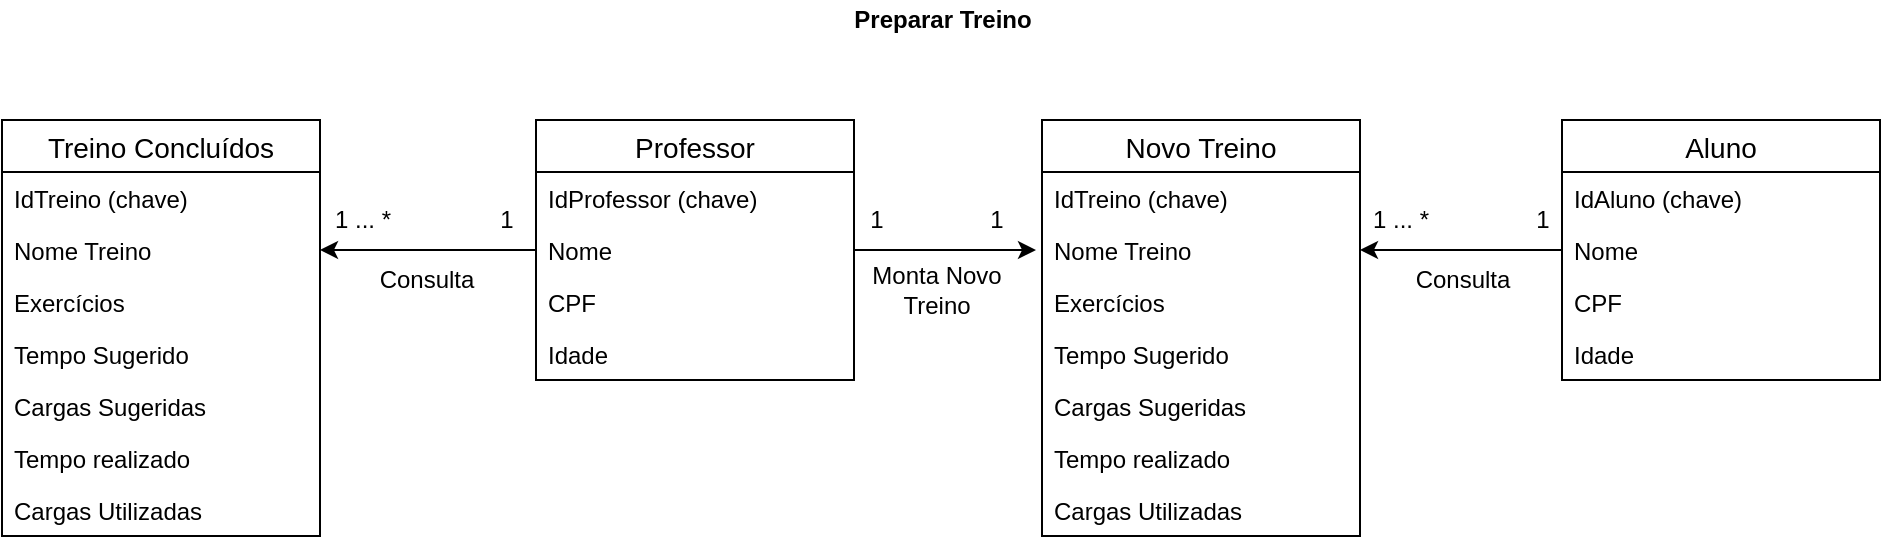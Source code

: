 <mxfile version="13.0.1" type="device"><diagram id="hCssbzQxobhbAp1--jcb" name="Page-1"><mxGraphModel dx="1221" dy="625" grid="1" gridSize="10" guides="1" tooltips="1" connect="1" arrows="1" fold="1" page="1" pageScale="1" pageWidth="1169" pageHeight="1654" math="0" shadow="0"><root><mxCell id="0"/><mxCell id="1" parent="0"/><mxCell id="kxX3-yyJwaIgwT0o0Y-X-12" style="edgeStyle=orthogonalEdgeStyle;rounded=0;orthogonalLoop=1;jettySize=auto;html=1;exitX=1;exitY=0.5;exitDx=0;exitDy=0;entryX=0;entryY=0.5;entryDx=0;entryDy=0;" edge="1" parent="1" source="kxX3-yyJwaIgwT0o0Y-X-4"><mxGeometry relative="1" as="geometry"><mxPoint x="632" y="265.0" as="targetPoint"/></mxGeometry></mxCell><mxCell id="kxX3-yyJwaIgwT0o0Y-X-13" value="Monta Novo&lt;br&gt;Treino" style="text;html=1;align=center;verticalAlign=middle;resizable=0;points=[];autosize=1;" vertex="1" parent="1"><mxGeometry x="542" y="270" width="80" height="30" as="geometry"/></mxCell><mxCell id="kxX3-yyJwaIgwT0o0Y-X-14" value="1" style="text;html=1;align=center;verticalAlign=middle;resizable=0;points=[];autosize=1;" vertex="1" parent="1"><mxGeometry x="542" y="240" width="20" height="20" as="geometry"/></mxCell><mxCell id="kxX3-yyJwaIgwT0o0Y-X-15" value="1" style="text;html=1;align=center;verticalAlign=middle;resizable=0;points=[];autosize=1;" vertex="1" parent="1"><mxGeometry x="602" y="240" width="20" height="20" as="geometry"/></mxCell><mxCell id="kxX3-yyJwaIgwT0o0Y-X-38" value="&lt;b&gt;Preparar Treino&lt;/b&gt;" style="text;html=1;align=center;verticalAlign=middle;resizable=0;points=[];autosize=1;" vertex="1" parent="1"><mxGeometry x="535" y="140" width="100" height="20" as="geometry"/></mxCell><mxCell id="kxX3-yyJwaIgwT0o0Y-X-57" value="Consulta" style="text;html=1;align=center;verticalAlign=middle;resizable=0;points=[];autosize=1;" vertex="1" parent="1"><mxGeometry x="297" y="270" width="60" height="20" as="geometry"/></mxCell><mxCell id="kxX3-yyJwaIgwT0o0Y-X-60" value="1 ... *" style="text;html=1;align=center;verticalAlign=middle;resizable=0;points=[];autosize=1;" vertex="1" parent="1"><mxGeometry x="275" y="240" width="40" height="20" as="geometry"/></mxCell><mxCell id="kxX3-yyJwaIgwT0o0Y-X-64" style="edgeStyle=orthogonalEdgeStyle;rounded=0;orthogonalLoop=1;jettySize=auto;html=1;exitX=0;exitY=0.5;exitDx=0;exitDy=0;" edge="1" parent="1" source="kxX3-yyJwaIgwT0o0Y-X-4" target="kxX3-yyJwaIgwT0o0Y-X-53"><mxGeometry relative="1" as="geometry"/></mxCell><mxCell id="kxX3-yyJwaIgwT0o0Y-X-65" value="1" style="text;html=1;align=center;verticalAlign=middle;resizable=0;points=[];autosize=1;" vertex="1" parent="1"><mxGeometry x="357" y="240" width="20" height="20" as="geometry"/></mxCell><mxCell id="kxX3-yyJwaIgwT0o0Y-X-85" value="Consulta" style="text;html=1;align=center;verticalAlign=middle;resizable=0;points=[];autosize=1;" vertex="1" parent="1"><mxGeometry x="815" y="270" width="60" height="20" as="geometry"/></mxCell><mxCell id="kxX3-yyJwaIgwT0o0Y-X-86" value="1 ... *" style="text;html=1;align=center;verticalAlign=middle;resizable=0;points=[];autosize=1;" vertex="1" parent="1"><mxGeometry x="794" y="240" width="40" height="20" as="geometry"/></mxCell><mxCell id="kxX3-yyJwaIgwT0o0Y-X-87" value="1" style="text;html=1;align=center;verticalAlign=middle;resizable=0;points=[];autosize=1;" vertex="1" parent="1"><mxGeometry x="875" y="240" width="20" height="20" as="geometry"/></mxCell><mxCell id="kxX3-yyJwaIgwT0o0Y-X-96" style="edgeStyle=orthogonalEdgeStyle;rounded=0;orthogonalLoop=1;jettySize=auto;html=1;exitX=0;exitY=0.5;exitDx=0;exitDy=0;entryX=1;entryY=0.5;entryDx=0;entryDy=0;" edge="1" parent="1" source="kxX3-yyJwaIgwT0o0Y-X-81" target="kxX3-yyJwaIgwT0o0Y-X-90"><mxGeometry relative="1" as="geometry"/></mxCell><mxCell id="kxX3-yyJwaIgwT0o0Y-X-2" value="Professor" style="swimlane;fontStyle=0;childLayout=stackLayout;horizontal=1;startSize=26;horizontalStack=0;resizeParent=1;resizeParentMax=0;resizeLast=0;collapsible=1;marginBottom=0;align=center;fontSize=14;" vertex="1" parent="1"><mxGeometry x="382" y="200" width="159" height="130" as="geometry"/></mxCell><mxCell id="kxX3-yyJwaIgwT0o0Y-X-3" value="IdProfessor (chave)" style="text;strokeColor=none;fillColor=none;spacingLeft=4;spacingRight=4;overflow=hidden;rotatable=0;points=[[0,0.5],[1,0.5]];portConstraint=eastwest;fontSize=12;" vertex="1" parent="kxX3-yyJwaIgwT0o0Y-X-2"><mxGeometry y="26" width="159" height="26" as="geometry"/></mxCell><mxCell id="kxX3-yyJwaIgwT0o0Y-X-4" value="Nome" style="text;strokeColor=none;fillColor=none;spacingLeft=4;spacingRight=4;overflow=hidden;rotatable=0;points=[[0,0.5],[1,0.5]];portConstraint=eastwest;fontSize=12;" vertex="1" parent="kxX3-yyJwaIgwT0o0Y-X-2"><mxGeometry y="52" width="159" height="26" as="geometry"/></mxCell><mxCell id="kxX3-yyJwaIgwT0o0Y-X-5" value="CPF" style="text;strokeColor=none;fillColor=none;spacingLeft=4;spacingRight=4;overflow=hidden;rotatable=0;points=[[0,0.5],[1,0.5]];portConstraint=eastwest;fontSize=12;" vertex="1" parent="kxX3-yyJwaIgwT0o0Y-X-2"><mxGeometry y="78" width="159" height="26" as="geometry"/></mxCell><mxCell id="kxX3-yyJwaIgwT0o0Y-X-6" value="Idade" style="text;strokeColor=none;fillColor=none;spacingLeft=4;spacingRight=4;overflow=hidden;rotatable=0;points=[[0,0.5],[1,0.5]];portConstraint=eastwest;fontSize=12;" vertex="1" parent="kxX3-yyJwaIgwT0o0Y-X-2"><mxGeometry y="104" width="159" height="26" as="geometry"/></mxCell><mxCell id="kxX3-yyJwaIgwT0o0Y-X-51" value="Treino Concluídos" style="swimlane;fontStyle=0;childLayout=stackLayout;horizontal=1;startSize=26;horizontalStack=0;resizeParent=1;resizeParentMax=0;resizeLast=0;collapsible=1;marginBottom=0;align=center;fontSize=14;" vertex="1" parent="1"><mxGeometry x="115" y="200" width="159" height="208" as="geometry"/></mxCell><mxCell id="kxX3-yyJwaIgwT0o0Y-X-52" value="IdTreino (chave)" style="text;strokeColor=none;fillColor=none;spacingLeft=4;spacingRight=4;overflow=hidden;rotatable=0;points=[[0,0.5],[1,0.5]];portConstraint=eastwest;fontSize=12;" vertex="1" parent="kxX3-yyJwaIgwT0o0Y-X-51"><mxGeometry y="26" width="159" height="26" as="geometry"/></mxCell><mxCell id="kxX3-yyJwaIgwT0o0Y-X-53" value="Nome Treino" style="text;strokeColor=none;fillColor=none;spacingLeft=4;spacingRight=4;overflow=hidden;rotatable=0;points=[[0,0.5],[1,0.5]];portConstraint=eastwest;fontSize=12;" vertex="1" parent="kxX3-yyJwaIgwT0o0Y-X-51"><mxGeometry y="52" width="159" height="26" as="geometry"/></mxCell><mxCell id="kxX3-yyJwaIgwT0o0Y-X-54" value="Exercícios" style="text;strokeColor=none;fillColor=none;spacingLeft=4;spacingRight=4;overflow=hidden;rotatable=0;points=[[0,0.5],[1,0.5]];portConstraint=eastwest;fontSize=12;" vertex="1" parent="kxX3-yyJwaIgwT0o0Y-X-51"><mxGeometry y="78" width="159" height="26" as="geometry"/></mxCell><mxCell id="kxX3-yyJwaIgwT0o0Y-X-55" value="Tempo Sugerido" style="text;strokeColor=none;fillColor=none;spacingLeft=4;spacingRight=4;overflow=hidden;rotatable=0;points=[[0,0.5],[1,0.5]];portConstraint=eastwest;fontSize=12;" vertex="1" parent="kxX3-yyJwaIgwT0o0Y-X-51"><mxGeometry y="104" width="159" height="26" as="geometry"/></mxCell><mxCell id="kxX3-yyJwaIgwT0o0Y-X-67" value="Cargas Sugeridas" style="text;strokeColor=none;fillColor=none;spacingLeft=4;spacingRight=4;overflow=hidden;rotatable=0;points=[[0,0.5],[1,0.5]];portConstraint=eastwest;fontSize=12;" vertex="1" parent="kxX3-yyJwaIgwT0o0Y-X-51"><mxGeometry y="130" width="159" height="26" as="geometry"/></mxCell><mxCell id="kxX3-yyJwaIgwT0o0Y-X-68" value="Tempo realizado" style="text;strokeColor=none;fillColor=none;spacingLeft=4;spacingRight=4;overflow=hidden;rotatable=0;points=[[0,0.5],[1,0.5]];portConstraint=eastwest;fontSize=12;" vertex="1" parent="kxX3-yyJwaIgwT0o0Y-X-51"><mxGeometry y="156" width="159" height="26" as="geometry"/></mxCell><mxCell id="kxX3-yyJwaIgwT0o0Y-X-69" value="Cargas Utilizadas" style="text;strokeColor=none;fillColor=none;spacingLeft=4;spacingRight=4;overflow=hidden;rotatable=0;points=[[0,0.5],[1,0.5]];portConstraint=eastwest;fontSize=12;" vertex="1" parent="kxX3-yyJwaIgwT0o0Y-X-51"><mxGeometry y="182" width="159" height="26" as="geometry"/></mxCell><mxCell id="kxX3-yyJwaIgwT0o0Y-X-79" value="Aluno" style="swimlane;fontStyle=0;childLayout=stackLayout;horizontal=1;startSize=26;horizontalStack=0;resizeParent=1;resizeParentMax=0;resizeLast=0;collapsible=1;marginBottom=0;align=center;fontSize=14;" vertex="1" parent="1"><mxGeometry x="895" y="200" width="159" height="130" as="geometry"/></mxCell><mxCell id="kxX3-yyJwaIgwT0o0Y-X-80" value="IdAluno (chave)" style="text;strokeColor=none;fillColor=none;spacingLeft=4;spacingRight=4;overflow=hidden;rotatable=0;points=[[0,0.5],[1,0.5]];portConstraint=eastwest;fontSize=12;" vertex="1" parent="kxX3-yyJwaIgwT0o0Y-X-79"><mxGeometry y="26" width="159" height="26" as="geometry"/></mxCell><mxCell id="kxX3-yyJwaIgwT0o0Y-X-81" value="Nome" style="text;strokeColor=none;fillColor=none;spacingLeft=4;spacingRight=4;overflow=hidden;rotatable=0;points=[[0,0.5],[1,0.5]];portConstraint=eastwest;fontSize=12;" vertex="1" parent="kxX3-yyJwaIgwT0o0Y-X-79"><mxGeometry y="52" width="159" height="26" as="geometry"/></mxCell><mxCell id="kxX3-yyJwaIgwT0o0Y-X-82" value="CPF" style="text;strokeColor=none;fillColor=none;spacingLeft=4;spacingRight=4;overflow=hidden;rotatable=0;points=[[0,0.5],[1,0.5]];portConstraint=eastwest;fontSize=12;" vertex="1" parent="kxX3-yyJwaIgwT0o0Y-X-79"><mxGeometry y="78" width="159" height="26" as="geometry"/></mxCell><mxCell id="kxX3-yyJwaIgwT0o0Y-X-83" value="Idade" style="text;strokeColor=none;fillColor=none;spacingLeft=4;spacingRight=4;overflow=hidden;rotatable=0;points=[[0,0.5],[1,0.5]];portConstraint=eastwest;fontSize=12;" vertex="1" parent="kxX3-yyJwaIgwT0o0Y-X-79"><mxGeometry y="104" width="159" height="26" as="geometry"/></mxCell><mxCell id="kxX3-yyJwaIgwT0o0Y-X-88" value="Novo Treino" style="swimlane;fontStyle=0;childLayout=stackLayout;horizontal=1;startSize=26;horizontalStack=0;resizeParent=1;resizeParentMax=0;resizeLast=0;collapsible=1;marginBottom=0;align=center;fontSize=14;" vertex="1" parent="1"><mxGeometry x="635" y="200" width="159" height="208" as="geometry"/></mxCell><mxCell id="kxX3-yyJwaIgwT0o0Y-X-89" value="IdTreino (chave)" style="text;strokeColor=none;fillColor=none;spacingLeft=4;spacingRight=4;overflow=hidden;rotatable=0;points=[[0,0.5],[1,0.5]];portConstraint=eastwest;fontSize=12;" vertex="1" parent="kxX3-yyJwaIgwT0o0Y-X-88"><mxGeometry y="26" width="159" height="26" as="geometry"/></mxCell><mxCell id="kxX3-yyJwaIgwT0o0Y-X-90" value="Nome Treino" style="text;strokeColor=none;fillColor=none;spacingLeft=4;spacingRight=4;overflow=hidden;rotatable=0;points=[[0,0.5],[1,0.5]];portConstraint=eastwest;fontSize=12;" vertex="1" parent="kxX3-yyJwaIgwT0o0Y-X-88"><mxGeometry y="52" width="159" height="26" as="geometry"/></mxCell><mxCell id="kxX3-yyJwaIgwT0o0Y-X-91" value="Exercícios" style="text;strokeColor=none;fillColor=none;spacingLeft=4;spacingRight=4;overflow=hidden;rotatable=0;points=[[0,0.5],[1,0.5]];portConstraint=eastwest;fontSize=12;" vertex="1" parent="kxX3-yyJwaIgwT0o0Y-X-88"><mxGeometry y="78" width="159" height="26" as="geometry"/></mxCell><mxCell id="kxX3-yyJwaIgwT0o0Y-X-92" value="Tempo Sugerido" style="text;strokeColor=none;fillColor=none;spacingLeft=4;spacingRight=4;overflow=hidden;rotatable=0;points=[[0,0.5],[1,0.5]];portConstraint=eastwest;fontSize=12;" vertex="1" parent="kxX3-yyJwaIgwT0o0Y-X-88"><mxGeometry y="104" width="159" height="26" as="geometry"/></mxCell><mxCell id="kxX3-yyJwaIgwT0o0Y-X-93" value="Cargas Sugeridas" style="text;strokeColor=none;fillColor=none;spacingLeft=4;spacingRight=4;overflow=hidden;rotatable=0;points=[[0,0.5],[1,0.5]];portConstraint=eastwest;fontSize=12;" vertex="1" parent="kxX3-yyJwaIgwT0o0Y-X-88"><mxGeometry y="130" width="159" height="26" as="geometry"/></mxCell><mxCell id="kxX3-yyJwaIgwT0o0Y-X-94" value="Tempo realizado" style="text;strokeColor=none;fillColor=none;spacingLeft=4;spacingRight=4;overflow=hidden;rotatable=0;points=[[0,0.5],[1,0.5]];portConstraint=eastwest;fontSize=12;" vertex="1" parent="kxX3-yyJwaIgwT0o0Y-X-88"><mxGeometry y="156" width="159" height="26" as="geometry"/></mxCell><mxCell id="kxX3-yyJwaIgwT0o0Y-X-95" value="Cargas Utilizadas" style="text;strokeColor=none;fillColor=none;spacingLeft=4;spacingRight=4;overflow=hidden;rotatable=0;points=[[0,0.5],[1,0.5]];portConstraint=eastwest;fontSize=12;" vertex="1" parent="kxX3-yyJwaIgwT0o0Y-X-88"><mxGeometry y="182" width="159" height="26" as="geometry"/></mxCell></root></mxGraphModel></diagram></mxfile>